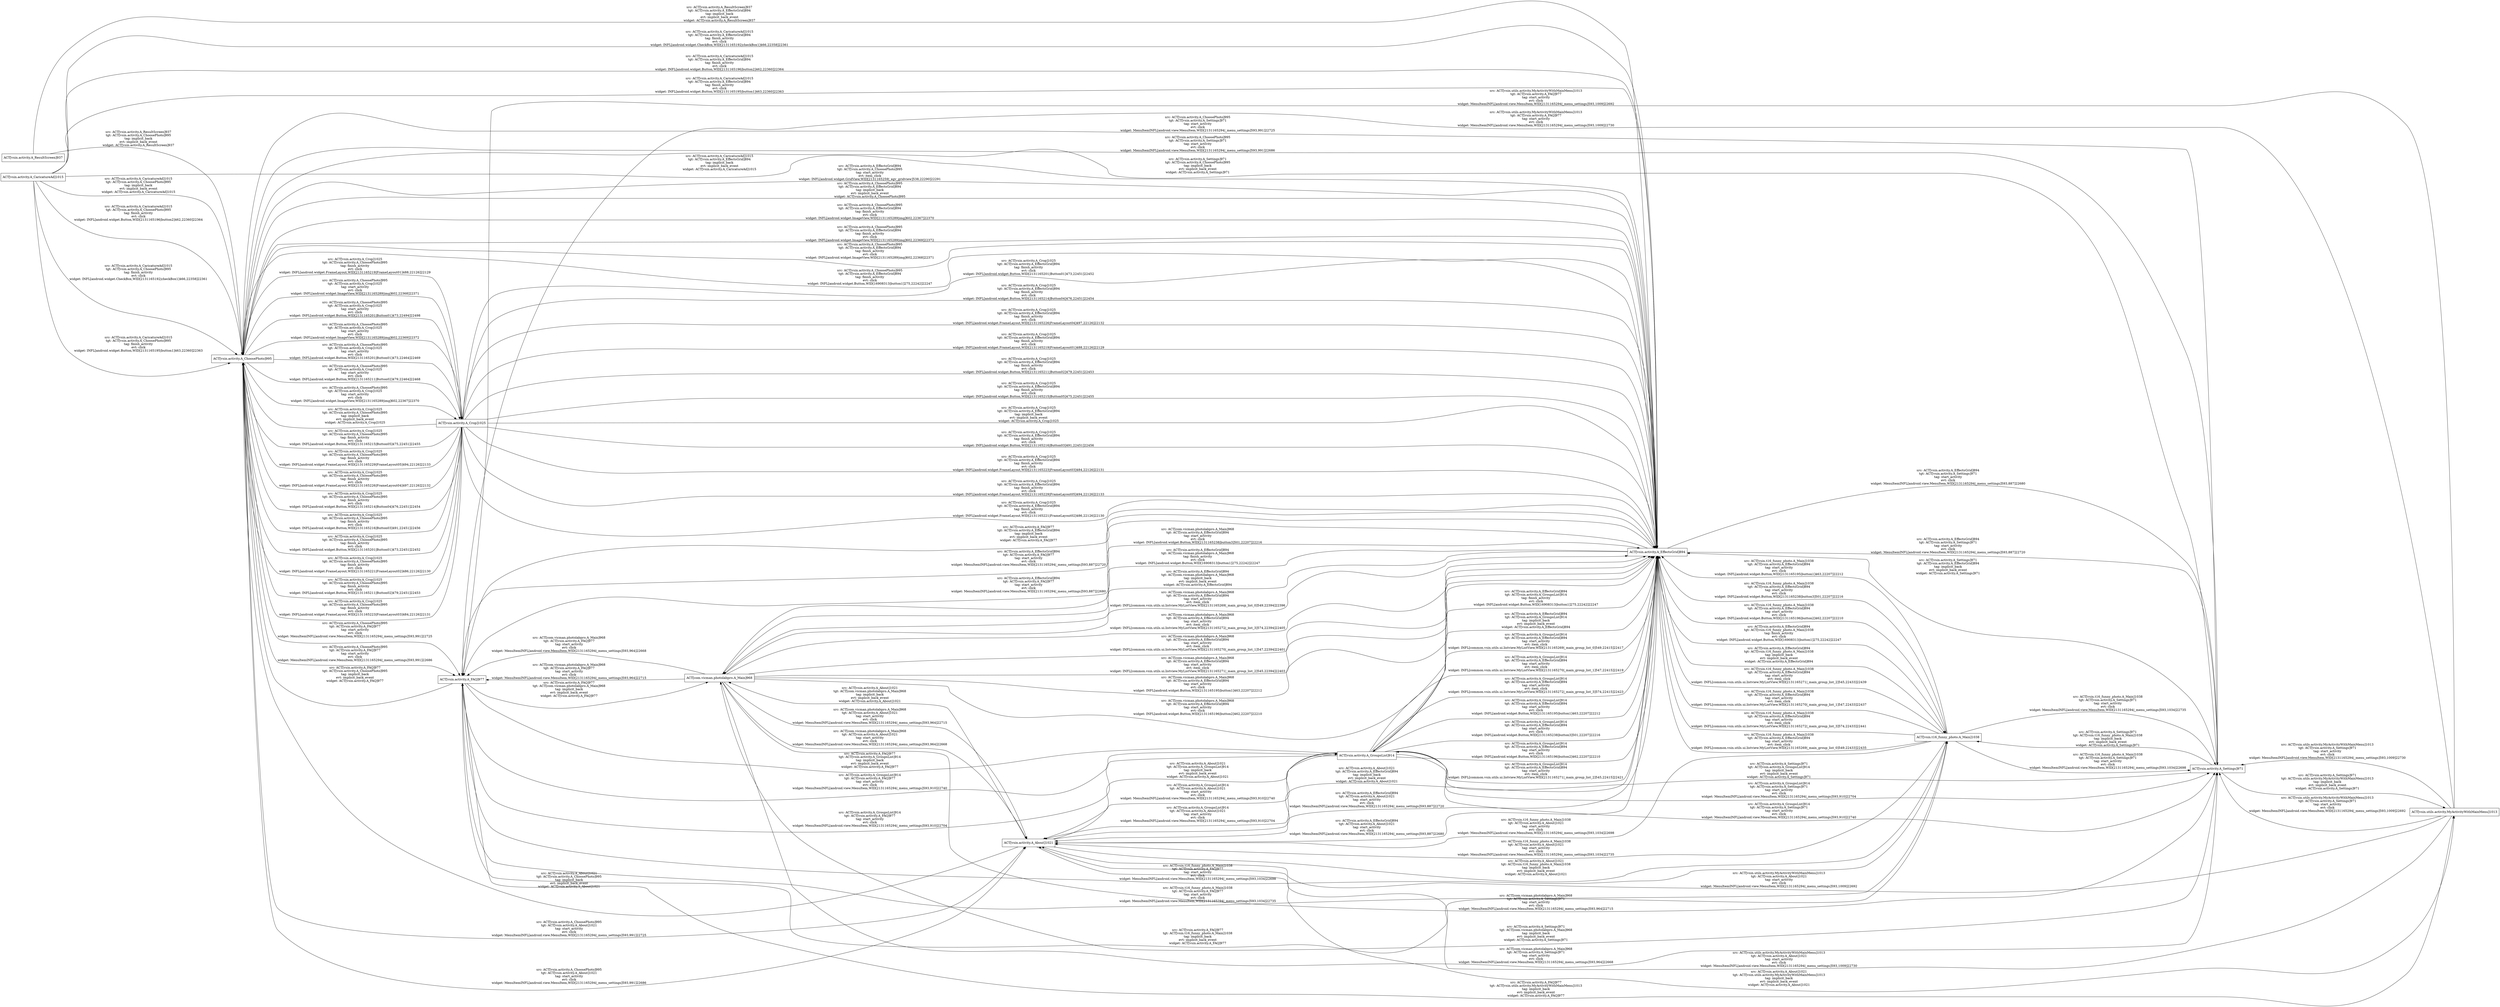 digraph G {
 rankdir=LR;
 node[shape=box];
 n10 [label="ACT[vsin.activity.A_ChoosePhoto]995"];
 n12 [label="ACT[vsin.activity.A_CaricatureAd]1015"];
 n7 [label="ACT[vsin.activity.A_FAQ]977"];
 n6 [label="ACT[vsin.activity.A_Settings]971"];
 n3 [label="ACT[vsin.activity.A_ResultScreen]937"];
 n11 [label="ACT[vsin.utils.activity.MyActivityWithMainMenu]1013"];
 n14 [label="ACT[vsin.activity.A_Crop]1025"];
 n1 [label="ACT[vsin.activity.A_EffectsGrid]894"];
 n15 [label="ACT[vsin.t16_funny_photo.A_Main]1038"];
 n13 [label="ACT[vsin.activity.A_About]1021"];
 n2 [label="ACT[vsin.activity.A_GroupsList]914"];
 n5 [label="ACT[com.vicman.photolabpro.A_Main]968"];
 n5 -> n1 [label="src: ACT[com.vicman.photolabpro.A_Main]968\ntgt: ACT[vsin.activity.A_EffectsGrid]894\ntag: start_activity\nevt: item_click\nwidget: INFL[common.vsin.utils.ui.listview.MyListView,WID[2131165269|_main_group_list_0]549,22394]22396\n"];
 n5 -> n1 [label="src: ACT[com.vicman.photolabpro.A_Main]968\ntgt: ACT[vsin.activity.A_EffectsGrid]894\ntag: start_activity\nevt: item_click\nwidget: INFL[common.vsin.utils.ui.listview.MyListView,WID[2131165272|_main_group_list_3]574,22394]22405\n"];
 n5 -> n1 [label="src: ACT[com.vicman.photolabpro.A_Main]968\ntgt: ACT[vsin.activity.A_EffectsGrid]894\ntag: start_activity\nevt: item_click\nwidget: INFL[common.vsin.utils.ui.listview.MyListView,WID[2131165270|_main_group_list_1]547,22394]22401\n"];
 n5 -> n1 [label="src: ACT[com.vicman.photolabpro.A_Main]968\ntgt: ACT[vsin.activity.A_EffectsGrid]894\ntag: start_activity\nevt: item_click\nwidget: INFL[common.vsin.utils.ui.listview.MyListView,WID[2131165271|_main_group_list_2]545,22394]22403\n"];
 n2 -> n1 [label="src: ACT[vsin.activity.A_GroupsList]914\ntgt: ACT[vsin.activity.A_EffectsGrid]894\ntag: start_activity\nevt: item_click\nwidget: INFL[common.vsin.utils.ui.listview.MyListView,WID[2131165271|_main_group_list_2]545,22415]22421\n"];
 n2 -> n1 [label="src: ACT[vsin.activity.A_GroupsList]914\ntgt: ACT[vsin.activity.A_EffectsGrid]894\ntag: start_activity\nevt: item_click\nwidget: INFL[common.vsin.utils.ui.listview.MyListView,WID[2131165269|_main_group_list_0]549,22415]22417\n"];
 n2 -> n1 [label="src: ACT[vsin.activity.A_GroupsList]914\ntgt: ACT[vsin.activity.A_EffectsGrid]894\ntag: start_activity\nevt: item_click\nwidget: INFL[common.vsin.utils.ui.listview.MyListView,WID[2131165270|_main_group_list_1]547,22415]22419\n"];
 n2 -> n1 [label="src: ACT[vsin.activity.A_GroupsList]914\ntgt: ACT[vsin.activity.A_EffectsGrid]894\ntag: start_activity\nevt: item_click\nwidget: INFL[common.vsin.utils.ui.listview.MyListView,WID[2131165272|_main_group_list_3]574,22415]22423\n"];
 n12 -> n10 [label="src: ACT[vsin.activity.A_CaricatureAd]1015\ntgt: ACT[vsin.activity.A_ChoosePhoto]995\ntag: finish_activity\nevt: click\nwidget: INFL[android.widget.Button,WID[2131165196|button2]462,22360]22364\n"];
 n12 -> n10 [label="src: ACT[vsin.activity.A_CaricatureAd]1015\ntgt: ACT[vsin.activity.A_ChoosePhoto]995\ntag: finish_activity\nevt: click\nwidget: INFL[android.widget.CheckBox,WID[2131165192|checkBox1]466,22358]22361\n"];
 n12 -> n10 [label="src: ACT[vsin.activity.A_CaricatureAd]1015\ntgt: ACT[vsin.activity.A_ChoosePhoto]995\ntag: finish_activity\nevt: click\nwidget: INFL[android.widget.Button,WID[2131165195|button1]463,22360]22363\n"];
 n12 -> n1 [label="src: ACT[vsin.activity.A_CaricatureAd]1015\ntgt: ACT[vsin.activity.A_EffectsGrid]894\ntag: finish_activity\nevt: click\nwidget: INFL[android.widget.CheckBox,WID[2131165192|checkBox1]466,22358]22361\n"];
 n12 -> n1 [label="src: ACT[vsin.activity.A_CaricatureAd]1015\ntgt: ACT[vsin.activity.A_EffectsGrid]894\ntag: finish_activity\nevt: click\nwidget: INFL[android.widget.Button,WID[2131165196|button2]462,22360]22364\n"];
 n12 -> n1 [label="src: ACT[vsin.activity.A_CaricatureAd]1015\ntgt: ACT[vsin.activity.A_EffectsGrid]894\ntag: finish_activity\nevt: click\nwidget: INFL[android.widget.Button,WID[2131165195|button1]463,22360]22363\n"];
 n12 -> n10 [label="src: ACT[vsin.activity.A_CaricatureAd]1015\ntgt: ACT[vsin.activity.A_ChoosePhoto]995\ntag: implicit_back\nevt: implicit_back_event\nwidget: ACT[vsin.activity.A_CaricatureAd]1015\n"];
 n12 -> n1 [label="src: ACT[vsin.activity.A_CaricatureAd]1015\ntgt: ACT[vsin.activity.A_EffectsGrid]894\ntag: implicit_back\nevt: implicit_back_event\nwidget: ACT[vsin.activity.A_CaricatureAd]1015\n"];
 n5 -> n13 [label="src: ACT[com.vicman.photolabpro.A_Main]968\ntgt: ACT[vsin.activity.A_About]1021\ntag: start_activity\nevt: click\nwidget: MenuItemINFL[android.view.MenuItem,WID[2131165294|_menu_settings]593,964]22668\n"];
 n5 -> n13 [label="src: ACT[com.vicman.photolabpro.A_Main]968\ntgt: ACT[vsin.activity.A_About]1021\ntag: start_activity\nevt: click\nwidget: MenuItemINFL[android.view.MenuItem,WID[2131165294|_menu_settings]593,964]22715\n"];
 n5 -> n7 [label="src: ACT[com.vicman.photolabpro.A_Main]968\ntgt: ACT[vsin.activity.A_FAQ]977\ntag: start_activity\nevt: click\nwidget: MenuItemINFL[android.view.MenuItem,WID[2131165294|_menu_settings]593,964]22668\n"];
 n5 -> n7 [label="src: ACT[com.vicman.photolabpro.A_Main]968\ntgt: ACT[vsin.activity.A_FAQ]977\ntag: start_activity\nevt: click\nwidget: MenuItemINFL[android.view.MenuItem,WID[2131165294|_menu_settings]593,964]22715\n"];
 n5 -> n6 [label="src: ACT[com.vicman.photolabpro.A_Main]968\ntgt: ACT[vsin.activity.A_Settings]971\ntag: start_activity\nevt: click\nwidget: MenuItemINFL[android.view.MenuItem,WID[2131165294|_menu_settings]593,964]22715\n"];
 n5 -> n6 [label="src: ACT[com.vicman.photolabpro.A_Main]968\ntgt: ACT[vsin.activity.A_Settings]971\ntag: start_activity\nevt: click\nwidget: MenuItemINFL[android.view.MenuItem,WID[2131165294|_menu_settings]593,964]22668\n"];
 n10 -> n1 [label="src: ACT[vsin.activity.A_ChoosePhoto]995\ntgt: ACT[vsin.activity.A_EffectsGrid]894\ntag: implicit_back\nevt: implicit_back_event\nwidget: ACT[vsin.activity.A_ChoosePhoto]995\n"];
 n10 -> n14 [label="src: ACT[vsin.activity.A_ChoosePhoto]995\ntgt: ACT[vsin.activity.A_Crop]1025\ntag: start_activity\nevt: click\nwidget: INFL[android.widget.ImageView,WID[2131165289|img]602,22368]22371\n"];
 n10 -> n14 [label="src: ACT[vsin.activity.A_ChoosePhoto]995\ntgt: ACT[vsin.activity.A_Crop]1025\ntag: start_activity\nevt: click\nwidget: INFL[android.widget.Button,WID[2131165201|Button01]473,22494]22498\n"];
 n10 -> n14 [label="src: ACT[vsin.activity.A_ChoosePhoto]995\ntgt: ACT[vsin.activity.A_Crop]1025\ntag: start_activity\nevt: click\nwidget: INFL[android.widget.ImageView,WID[2131165289|img]602,22369]22372\n"];
 n10 -> n14 [label="src: ACT[vsin.activity.A_ChoosePhoto]995\ntgt: ACT[vsin.activity.A_Crop]1025\ntag: start_activity\nevt: click\nwidget: INFL[android.widget.Button,WID[2131165201|Button01]473,22464]22469\n"];
 n10 -> n14 [label="src: ACT[vsin.activity.A_ChoosePhoto]995\ntgt: ACT[vsin.activity.A_Crop]1025\ntag: start_activity\nevt: click\nwidget: INFL[android.widget.Button,WID[2131165211|Button02]479,22464]22468\n"];
 n10 -> n14 [label="src: ACT[vsin.activity.A_ChoosePhoto]995\ntgt: ACT[vsin.activity.A_Crop]1025\ntag: start_activity\nevt: click\nwidget: INFL[android.widget.ImageView,WID[2131165289|img]602,22367]22370\n"];
 n10 -> n1 [label="src: ACT[vsin.activity.A_ChoosePhoto]995\ntgt: ACT[vsin.activity.A_EffectsGrid]894\ntag: finish_activity\nevt: click\nwidget: INFL[android.widget.ImageView,WID[2131165289|img]602,22367]22370\n"];
 n10 -> n1 [label="src: ACT[vsin.activity.A_ChoosePhoto]995\ntgt: ACT[vsin.activity.A_EffectsGrid]894\ntag: finish_activity\nevt: click\nwidget: INFL[android.widget.ImageView,WID[2131165289|img]602,22369]22372\n"];
 n10 -> n1 [label="src: ACT[vsin.activity.A_ChoosePhoto]995\ntgt: ACT[vsin.activity.A_EffectsGrid]894\ntag: finish_activity\nevt: click\nwidget: INFL[android.widget.ImageView,WID[2131165289|img]602,22368]22371\n"];
 n3 -> n1 [label="src: ACT[vsin.activity.A_ResultScreen]937\ntgt: ACT[vsin.activity.A_EffectsGrid]894\ntag: implicit_back\nevt: implicit_back_event\nwidget: ACT[vsin.activity.A_ResultScreen]937\n"];
 n3 -> n10 [label="src: ACT[vsin.activity.A_ResultScreen]937\ntgt: ACT[vsin.activity.A_ChoosePhoto]995\ntag: implicit_back\nevt: implicit_back_event\nwidget: ACT[vsin.activity.A_ResultScreen]937\n"];
 n15 -> n1 [label="src: ACT[vsin.t16_funny_photo.A_Main]1038\ntgt: ACT[vsin.activity.A_EffectsGrid]894\ntag: start_activity\nevt: item_click\nwidget: INFL[common.vsin.utils.ui.listview.MyListView,WID[2131165271|_main_group_list_2]545,22433]22439\n"];
 n15 -> n1 [label="src: ACT[vsin.t16_funny_photo.A_Main]1038\ntgt: ACT[vsin.activity.A_EffectsGrid]894\ntag: start_activity\nevt: item_click\nwidget: INFL[common.vsin.utils.ui.listview.MyListView,WID[2131165270|_main_group_list_1]547,22433]22437\n"];
 n15 -> n1 [label="src: ACT[vsin.t16_funny_photo.A_Main]1038\ntgt: ACT[vsin.activity.A_EffectsGrid]894\ntag: start_activity\nevt: item_click\nwidget: INFL[common.vsin.utils.ui.listview.MyListView,WID[2131165272|_main_group_list_3]574,22433]22441\n"];
 n15 -> n1 [label="src: ACT[vsin.t16_funny_photo.A_Main]1038\ntgt: ACT[vsin.activity.A_EffectsGrid]894\ntag: start_activity\nevt: item_click\nwidget: INFL[common.vsin.utils.ui.listview.MyListView,WID[2131165269|_main_group_list_0]549,22433]22435\n"];
 n1 -> n13 [label="src: ACT[vsin.activity.A_EffectsGrid]894\ntgt: ACT[vsin.activity.A_About]1021\ntag: start_activity\nevt: click\nwidget: MenuItemINFL[android.view.MenuItem,WID[2131165294|_menu_settings]593,887]22720\n"];
 n1 -> n13 [label="src: ACT[vsin.activity.A_EffectsGrid]894\ntgt: ACT[vsin.activity.A_About]1021\ntag: start_activity\nevt: click\nwidget: MenuItemINFL[android.view.MenuItem,WID[2131165294|_menu_settings]593,887]22680\n"];
 n1 -> n6 [label="src: ACT[vsin.activity.A_EffectsGrid]894\ntgt: ACT[vsin.activity.A_Settings]971\ntag: start_activity\nevt: click\nwidget: MenuItemINFL[android.view.MenuItem,WID[2131165294|_menu_settings]593,887]22720\n"];
 n1 -> n6 [label="src: ACT[vsin.activity.A_EffectsGrid]894\ntgt: ACT[vsin.activity.A_Settings]971\ntag: start_activity\nevt: click\nwidget: MenuItemINFL[android.view.MenuItem,WID[2131165294|_menu_settings]593,887]22680\n"];
 n1 -> n7 [label="src: ACT[vsin.activity.A_EffectsGrid]894\ntgt: ACT[vsin.activity.A_FAQ]977\ntag: start_activity\nevt: click\nwidget: MenuItemINFL[android.view.MenuItem,WID[2131165294|_menu_settings]593,887]22720\n"];
 n1 -> n7 [label="src: ACT[vsin.activity.A_EffectsGrid]894\ntgt: ACT[vsin.activity.A_FAQ]977\ntag: start_activity\nevt: click\nwidget: MenuItemINFL[android.view.MenuItem,WID[2131165294|_menu_settings]593,887]22680\n"];
 n2 -> n1 [label="src: ACT[vsin.activity.A_GroupsList]914\ntgt: ACT[vsin.activity.A_EffectsGrid]894\ntag: start_activity\nevt: click\nwidget: INFL[android.widget.Button,WID[2131165195|button1]463,22207]22212\n"];
 n5 -> n1 [label="src: ACT[com.vicman.photolabpro.A_Main]968\ntgt: ACT[vsin.activity.A_EffectsGrid]894\ntag: start_activity\nevt: click\nwidget: INFL[android.widget.Button,WID[2131165195|button1]463,22207]22212\n"];
 n15 -> n1 [label="src: ACT[vsin.t16_funny_photo.A_Main]1038\ntgt: ACT[vsin.activity.A_EffectsGrid]894\ntag: start_activity\nevt: click\nwidget: INFL[android.widget.Button,WID[2131165195|button1]463,22207]22212\n"];
 n2 -> n1 [label="src: ACT[vsin.activity.A_GroupsList]914\ntgt: ACT[vsin.activity.A_EffectsGrid]894\ntag: start_activity\nevt: click\nwidget: INFL[android.widget.Button,WID[2131165238|button3]501,22207]22216\n"];
 n5 -> n1 [label="src: ACT[com.vicman.photolabpro.A_Main]968\ntgt: ACT[vsin.activity.A_EffectsGrid]894\ntag: start_activity\nevt: click\nwidget: INFL[android.widget.Button,WID[2131165238|button3]501,22207]22216\n"];
 n15 -> n1 [label="src: ACT[vsin.t16_funny_photo.A_Main]1038\ntgt: ACT[vsin.activity.A_EffectsGrid]894\ntag: start_activity\nevt: click\nwidget: INFL[android.widget.Button,WID[2131165238|button3]501,22207]22216\n"];
 n2 -> n1 [label="src: ACT[vsin.activity.A_GroupsList]914\ntgt: ACT[vsin.activity.A_EffectsGrid]894\ntag: start_activity\nevt: click\nwidget: INFL[android.widget.Button,WID[2131165196|button2]462,22207]22210\n"];
 n5 -> n1 [label="src: ACT[com.vicman.photolabpro.A_Main]968\ntgt: ACT[vsin.activity.A_EffectsGrid]894\ntag: start_activity\nevt: click\nwidget: INFL[android.widget.Button,WID[2131165196|button2]462,22207]22210\n"];
 n15 -> n1 [label="src: ACT[vsin.t16_funny_photo.A_Main]1038\ntgt: ACT[vsin.activity.A_EffectsGrid]894\ntag: start_activity\nevt: click\nwidget: INFL[android.widget.Button,WID[2131165196|button2]462,22207]22210\n"];
 n7 -> n2 [label="src: ACT[vsin.activity.A_FAQ]977\ntgt: ACT[vsin.activity.A_GroupsList]914\ntag: implicit_back\nevt: implicit_back_event\nwidget: ACT[vsin.activity.A_FAQ]977\n"];
 n7 -> n5 [label="src: ACT[vsin.activity.A_FAQ]977\ntgt: ACT[com.vicman.photolabpro.A_Main]968\ntag: implicit_back\nevt: implicit_back_event\nwidget: ACT[vsin.activity.A_FAQ]977\n"];
 n7 -> n15 [label="src: ACT[vsin.activity.A_FAQ]977\ntgt: ACT[vsin.t16_funny_photo.A_Main]1038\ntag: implicit_back\nevt: implicit_back_event\nwidget: ACT[vsin.activity.A_FAQ]977\n"];
 n7 -> n11 [label="src: ACT[vsin.activity.A_FAQ]977\ntgt: ACT[vsin.utils.activity.MyActivityWithMainMenu]1013\ntag: implicit_back\nevt: implicit_back_event\nwidget: ACT[vsin.activity.A_FAQ]977\n"];
 n7 -> n1 [label="src: ACT[vsin.activity.A_FAQ]977\ntgt: ACT[vsin.activity.A_EffectsGrid]894\ntag: implicit_back\nevt: implicit_back_event\nwidget: ACT[vsin.activity.A_FAQ]977\n"];
 n7 -> n10 [label="src: ACT[vsin.activity.A_FAQ]977\ntgt: ACT[vsin.activity.A_ChoosePhoto]995\ntag: implicit_back\nevt: implicit_back_event\nwidget: ACT[vsin.activity.A_FAQ]977\n"];
 n6 -> n10 [label="src: ACT[vsin.activity.A_Settings]971\ntgt: ACT[vsin.activity.A_ChoosePhoto]995\ntag: implicit_back\nevt: implicit_back_event\nwidget: ACT[vsin.activity.A_Settings]971\n"];
 n6 -> n1 [label="src: ACT[vsin.activity.A_Settings]971\ntgt: ACT[vsin.activity.A_EffectsGrid]894\ntag: implicit_back\nevt: implicit_back_event\nwidget: ACT[vsin.activity.A_Settings]971\n"];
 n6 -> n5 [label="src: ACT[vsin.activity.A_Settings]971\ntgt: ACT[com.vicman.photolabpro.A_Main]968\ntag: implicit_back\nevt: implicit_back_event\nwidget: ACT[vsin.activity.A_Settings]971\n"];
 n6 -> n11 [label="src: ACT[vsin.activity.A_Settings]971\ntgt: ACT[vsin.utils.activity.MyActivityWithMainMenu]1013\ntag: implicit_back\nevt: implicit_back_event\nwidget: ACT[vsin.activity.A_Settings]971\n"];
 n6 -> n15 [label="src: ACT[vsin.activity.A_Settings]971\ntgt: ACT[vsin.t16_funny_photo.A_Main]1038\ntag: implicit_back\nevt: implicit_back_event\nwidget: ACT[vsin.activity.A_Settings]971\n"];
 n6 -> n2 [label="src: ACT[vsin.activity.A_Settings]971\ntgt: ACT[vsin.activity.A_GroupsList]914\ntag: implicit_back\nevt: implicit_back_event\nwidget: ACT[vsin.activity.A_Settings]971\n"];
 n10 -> n13 [label="src: ACT[vsin.activity.A_ChoosePhoto]995\ntgt: ACT[vsin.activity.A_About]1021\ntag: start_activity\nevt: click\nwidget: MenuItemINFL[android.view.MenuItem,WID[2131165294|_menu_settings]593,991]22686\n"];
 n10 -> n13 [label="src: ACT[vsin.activity.A_ChoosePhoto]995\ntgt: ACT[vsin.activity.A_About]1021\ntag: start_activity\nevt: click\nwidget: MenuItemINFL[android.view.MenuItem,WID[2131165294|_menu_settings]593,991]22725\n"];
 n10 -> n6 [label="src: ACT[vsin.activity.A_ChoosePhoto]995\ntgt: ACT[vsin.activity.A_Settings]971\ntag: start_activity\nevt: click\nwidget: MenuItemINFL[android.view.MenuItem,WID[2131165294|_menu_settings]593,991]22725\n"];
 n10 -> n6 [label="src: ACT[vsin.activity.A_ChoosePhoto]995\ntgt: ACT[vsin.activity.A_Settings]971\ntag: start_activity\nevt: click\nwidget: MenuItemINFL[android.view.MenuItem,WID[2131165294|_menu_settings]593,991]22686\n"];
 n10 -> n7 [label="src: ACT[vsin.activity.A_ChoosePhoto]995\ntgt: ACT[vsin.activity.A_FAQ]977\ntag: start_activity\nevt: click\nwidget: MenuItemINFL[android.view.MenuItem,WID[2131165294|_menu_settings]593,991]22725\n"];
 n10 -> n7 [label="src: ACT[vsin.activity.A_ChoosePhoto]995\ntgt: ACT[vsin.activity.A_FAQ]977\ntag: start_activity\nevt: click\nwidget: MenuItemINFL[android.view.MenuItem,WID[2131165294|_menu_settings]593,991]22686\n"];
 n14 -> n1 [label="src: ACT[vsin.activity.A_Crop]1025\ntgt: ACT[vsin.activity.A_EffectsGrid]894\ntag: implicit_back\nevt: implicit_back_event\nwidget: ACT[vsin.activity.A_Crop]1025\n"];
 n14 -> n10 [label="src: ACT[vsin.activity.A_Crop]1025\ntgt: ACT[vsin.activity.A_ChoosePhoto]995\ntag: implicit_back\nevt: implicit_back_event\nwidget: ACT[vsin.activity.A_Crop]1025\n"];
 n14 -> n1 [label="src: ACT[vsin.activity.A_Crop]1025\ntgt: ACT[vsin.activity.A_EffectsGrid]894\ntag: finish_activity\nevt: click\nwidget: INFL[android.widget.Button,WID[2131165216|Button03]491,22451]22456\n"];
 n14 -> n1 [label="src: ACT[vsin.activity.A_Crop]1025\ntgt: ACT[vsin.activity.A_EffectsGrid]894\ntag: finish_activity\nevt: click\nwidget: INFL[android.widget.FrameLayout,WID[2131165223|FrameLayout03]484,22126]22131\n"];
 n14 -> n1 [label="src: ACT[vsin.activity.A_Crop]1025\ntgt: ACT[vsin.activity.A_EffectsGrid]894\ntag: finish_activity\nevt: click\nwidget: INFL[android.widget.FrameLayout,WID[2131165229|FrameLayout05]494,22126]22133\n"];
 n14 -> n1 [label="src: ACT[vsin.activity.A_Crop]1025\ntgt: ACT[vsin.activity.A_EffectsGrid]894\ntag: finish_activity\nevt: click\nwidget: INFL[android.widget.FrameLayout,WID[2131165221|FrameLayout02]486,22126]22130\n"];
 n14 -> n1 [label="src: ACT[vsin.activity.A_Crop]1025\ntgt: ACT[vsin.activity.A_EffectsGrid]894\ntag: finish_activity\nevt: click\nwidget: INFL[android.widget.Button,WID[2131165201|Button01]473,22451]22452\n"];
 n14 -> n1 [label="src: ACT[vsin.activity.A_Crop]1025\ntgt: ACT[vsin.activity.A_EffectsGrid]894\ntag: finish_activity\nevt: click\nwidget: INFL[android.widget.Button,WID[2131165214|Button04]476,22451]22454\n"];
 n14 -> n1 [label="src: ACT[vsin.activity.A_Crop]1025\ntgt: ACT[vsin.activity.A_EffectsGrid]894\ntag: finish_activity\nevt: click\nwidget: INFL[android.widget.FrameLayout,WID[2131165226|FrameLayout04]497,22126]22132\n"];
 n14 -> n1 [label="src: ACT[vsin.activity.A_Crop]1025\ntgt: ACT[vsin.activity.A_EffectsGrid]894\ntag: finish_activity\nevt: click\nwidget: INFL[android.widget.FrameLayout,WID[2131165219|FrameLayout01]488,22126]22129\n"];
 n14 -> n1 [label="src: ACT[vsin.activity.A_Crop]1025\ntgt: ACT[vsin.activity.A_EffectsGrid]894\ntag: finish_activity\nevt: click\nwidget: INFL[android.widget.Button,WID[2131165211|Button02]479,22451]22453\n"];
 n14 -> n1 [label="src: ACT[vsin.activity.A_Crop]1025\ntgt: ACT[vsin.activity.A_EffectsGrid]894\ntag: finish_activity\nevt: click\nwidget: INFL[android.widget.Button,WID[2131165215|Button05]475,22451]22455\n"];
 n14 -> n10 [label="src: ACT[vsin.activity.A_Crop]1025\ntgt: ACT[vsin.activity.A_ChoosePhoto]995\ntag: finish_activity\nevt: click\nwidget: INFL[android.widget.Button,WID[2131165215|Button05]475,22451]22455\n"];
 n14 -> n10 [label="src: ACT[vsin.activity.A_Crop]1025\ntgt: ACT[vsin.activity.A_ChoosePhoto]995\ntag: finish_activity\nevt: click\nwidget: INFL[android.widget.FrameLayout,WID[2131165229|FrameLayout05]494,22126]22133\n"];
 n14 -> n10 [label="src: ACT[vsin.activity.A_Crop]1025\ntgt: ACT[vsin.activity.A_ChoosePhoto]995\ntag: finish_activity\nevt: click\nwidget: INFL[android.widget.FrameLayout,WID[2131165226|FrameLayout04]497,22126]22132\n"];
 n14 -> n10 [label="src: ACT[vsin.activity.A_Crop]1025\ntgt: ACT[vsin.activity.A_ChoosePhoto]995\ntag: finish_activity\nevt: click\nwidget: INFL[android.widget.Button,WID[2131165214|Button04]476,22451]22454\n"];
 n14 -> n10 [label="src: ACT[vsin.activity.A_Crop]1025\ntgt: ACT[vsin.activity.A_ChoosePhoto]995\ntag: finish_activity\nevt: click\nwidget: INFL[android.widget.Button,WID[2131165216|Button03]491,22451]22456\n"];
 n14 -> n10 [label="src: ACT[vsin.activity.A_Crop]1025\ntgt: ACT[vsin.activity.A_ChoosePhoto]995\ntag: finish_activity\nevt: click\nwidget: INFL[android.widget.Button,WID[2131165201|Button01]473,22451]22452\n"];
 n14 -> n10 [label="src: ACT[vsin.activity.A_Crop]1025\ntgt: ACT[vsin.activity.A_ChoosePhoto]995\ntag: finish_activity\nevt: click\nwidget: INFL[android.widget.FrameLayout,WID[2131165221|FrameLayout02]486,22126]22130\n"];
 n14 -> n10 [label="src: ACT[vsin.activity.A_Crop]1025\ntgt: ACT[vsin.activity.A_ChoosePhoto]995\ntag: finish_activity\nevt: click\nwidget: INFL[android.widget.Button,WID[2131165211|Button02]479,22451]22453\n"];
 n14 -> n10 [label="src: ACT[vsin.activity.A_Crop]1025\ntgt: ACT[vsin.activity.A_ChoosePhoto]995\ntag: finish_activity\nevt: click\nwidget: INFL[android.widget.FrameLayout,WID[2131165223|FrameLayout03]484,22126]22131\n"];
 n14 -> n10 [label="src: ACT[vsin.activity.A_Crop]1025\ntgt: ACT[vsin.activity.A_ChoosePhoto]995\ntag: finish_activity\nevt: click\nwidget: INFL[android.widget.FrameLayout,WID[2131165219|FrameLayout01]488,22126]22129\n"];
 n11 -> n7 [label="src: ACT[vsin.utils.activity.MyActivityWithMainMenu]1013\ntgt: ACT[vsin.activity.A_FAQ]977\ntag: start_activity\nevt: click\nwidget: MenuItemINFL[android.view.MenuItem,WID[2131165294|_menu_settings]593,1009]22692\n"];
 n11 -> n7 [label="src: ACT[vsin.utils.activity.MyActivityWithMainMenu]1013\ntgt: ACT[vsin.activity.A_FAQ]977\ntag: start_activity\nevt: click\nwidget: MenuItemINFL[android.view.MenuItem,WID[2131165294|_menu_settings]593,1009]22730\n"];
 n11 -> n6 [label="src: ACT[vsin.utils.activity.MyActivityWithMainMenu]1013\ntgt: ACT[vsin.activity.A_Settings]971\ntag: start_activity\nevt: click\nwidget: MenuItemINFL[android.view.MenuItem,WID[2131165294|_menu_settings]593,1009]22692\n"];
 n11 -> n6 [label="src: ACT[vsin.utils.activity.MyActivityWithMainMenu]1013\ntgt: ACT[vsin.activity.A_Settings]971\ntag: start_activity\nevt: click\nwidget: MenuItemINFL[android.view.MenuItem,WID[2131165294|_menu_settings]593,1009]22730\n"];
 n11 -> n13 [label="src: ACT[vsin.utils.activity.MyActivityWithMainMenu]1013\ntgt: ACT[vsin.activity.A_About]1021\ntag: start_activity\nevt: click\nwidget: MenuItemINFL[android.view.MenuItem,WID[2131165294|_menu_settings]593,1009]22692\n"];
 n11 -> n13 [label="src: ACT[vsin.utils.activity.MyActivityWithMainMenu]1013\ntgt: ACT[vsin.activity.A_About]1021\ntag: start_activity\nevt: click\nwidget: MenuItemINFL[android.view.MenuItem,WID[2131165294|_menu_settings]593,1009]22730\n"];
 n15 -> n13 [label="src: ACT[vsin.t16_funny_photo.A_Main]1038\ntgt: ACT[vsin.activity.A_About]1021\ntag: start_activity\nevt: click\nwidget: MenuItemINFL[android.view.MenuItem,WID[2131165294|_menu_settings]593,1034]22698\n"];
 n15 -> n13 [label="src: ACT[vsin.t16_funny_photo.A_Main]1038\ntgt: ACT[vsin.activity.A_About]1021\ntag: start_activity\nevt: click\nwidget: MenuItemINFL[android.view.MenuItem,WID[2131165294|_menu_settings]593,1034]22735\n"];
 n15 -> n6 [label="src: ACT[vsin.t16_funny_photo.A_Main]1038\ntgt: ACT[vsin.activity.A_Settings]971\ntag: start_activity\nevt: click\nwidget: MenuItemINFL[android.view.MenuItem,WID[2131165294|_menu_settings]593,1034]22735\n"];
 n15 -> n6 [label="src: ACT[vsin.t16_funny_photo.A_Main]1038\ntgt: ACT[vsin.activity.A_Settings]971\ntag: start_activity\nevt: click\nwidget: MenuItemINFL[android.view.MenuItem,WID[2131165294|_menu_settings]593,1034]22698\n"];
 n15 -> n7 [label="src: ACT[vsin.t16_funny_photo.A_Main]1038\ntgt: ACT[vsin.activity.A_FAQ]977\ntag: start_activity\nevt: click\nwidget: MenuItemINFL[android.view.MenuItem,WID[2131165294|_menu_settings]593,1034]22698\n"];
 n15 -> n7 [label="src: ACT[vsin.t16_funny_photo.A_Main]1038\ntgt: ACT[vsin.activity.A_FAQ]977\ntag: start_activity\nevt: click\nwidget: MenuItemINFL[android.view.MenuItem,WID[2131165294|_menu_settings]593,1034]22735\n"];
 n1 -> n15 [label="src: ACT[vsin.activity.A_EffectsGrid]894\ntgt: ACT[vsin.t16_funny_photo.A_Main]1038\ntag: finish_activity\nevt: click\nwidget: INFL[android.widget.Button,WID[16908313|button1]275,22242]22247\n"];
 n10 -> n1 [label="src: ACT[vsin.activity.A_ChoosePhoto]995\ntgt: ACT[vsin.activity.A_EffectsGrid]894\ntag: finish_activity\nevt: click\nwidget: INFL[android.widget.Button,WID[16908313|button1]275,22242]22247\n"];
 n1 -> n5 [label="src: ACT[vsin.activity.A_EffectsGrid]894\ntgt: ACT[com.vicman.photolabpro.A_Main]968\ntag: finish_activity\nevt: click\nwidget: INFL[android.widget.Button,WID[16908313|button1]275,22242]22247\n"];
 n1 -> n2 [label="src: ACT[vsin.activity.A_EffectsGrid]894\ntgt: ACT[vsin.activity.A_GroupsList]914\ntag: finish_activity\nevt: click\nwidget: INFL[android.widget.Button,WID[16908313|button1]275,22242]22247\n"];
 n1 -> n5 [label="src: ACT[vsin.activity.A_EffectsGrid]894\ntgt: ACT[com.vicman.photolabpro.A_Main]968\ntag: implicit_back\nevt: implicit_back_event\nwidget: ACT[vsin.activity.A_EffectsGrid]894\n"];
 n1 -> n2 [label="src: ACT[vsin.activity.A_EffectsGrid]894\ntgt: ACT[vsin.activity.A_GroupsList]914\ntag: implicit_back\nevt: implicit_back_event\nwidget: ACT[vsin.activity.A_EffectsGrid]894\n"];
 n1 -> n15 [label="src: ACT[vsin.activity.A_EffectsGrid]894\ntgt: ACT[vsin.t16_funny_photo.A_Main]1038\ntag: implicit_back\nevt: implicit_back_event\nwidget: ACT[vsin.activity.A_EffectsGrid]894\n"];
 n1 -> n10 [label="src: ACT[vsin.activity.A_EffectsGrid]894\ntgt: ACT[vsin.activity.A_ChoosePhoto]995\ntag: start_activity\nevt: item_click\nwidget: INFL[android.widget.GridView,WID[2131165259|_egv_gridview]538,22290]22291\n"];
 n2 -> n6 [label="src: ACT[vsin.activity.A_GroupsList]914\ntgt: ACT[vsin.activity.A_Settings]971\ntag: start_activity\nevt: click\nwidget: MenuItemINFL[android.view.MenuItem,WID[2131165294|_menu_settings]593,910]22740\n"];
 n2 -> n6 [label="src: ACT[vsin.activity.A_GroupsList]914\ntgt: ACT[vsin.activity.A_Settings]971\ntag: start_activity\nevt: click\nwidget: MenuItemINFL[android.view.MenuItem,WID[2131165294|_menu_settings]593,910]22704\n"];
 n2 -> n13 [label="src: ACT[vsin.activity.A_GroupsList]914\ntgt: ACT[vsin.activity.A_About]1021\ntag: start_activity\nevt: click\nwidget: MenuItemINFL[android.view.MenuItem,WID[2131165294|_menu_settings]593,910]22740\n"];
 n2 -> n13 [label="src: ACT[vsin.activity.A_GroupsList]914\ntgt: ACT[vsin.activity.A_About]1021\ntag: start_activity\nevt: click\nwidget: MenuItemINFL[android.view.MenuItem,WID[2131165294|_menu_settings]593,910]22704\n"];
 n2 -> n7 [label="src: ACT[vsin.activity.A_GroupsList]914\ntgt: ACT[vsin.activity.A_FAQ]977\ntag: start_activity\nevt: click\nwidget: MenuItemINFL[android.view.MenuItem,WID[2131165294|_menu_settings]593,910]22740\n"];
 n2 -> n7 [label="src: ACT[vsin.activity.A_GroupsList]914\ntgt: ACT[vsin.activity.A_FAQ]977\ntag: start_activity\nevt: click\nwidget: MenuItemINFL[android.view.MenuItem,WID[2131165294|_menu_settings]593,910]22704\n"];
 n13 -> n1 [label="src: ACT[vsin.activity.A_About]1021\ntgt: ACT[vsin.activity.A_EffectsGrid]894\ntag: implicit_back\nevt: implicit_back_event\nwidget: ACT[vsin.activity.A_About]1021\n"];
 n13 -> n10 [label="src: ACT[vsin.activity.A_About]1021\ntgt: ACT[vsin.activity.A_ChoosePhoto]995\ntag: implicit_back\nevt: implicit_back_event\nwidget: ACT[vsin.activity.A_About]1021\n"];
 n13 -> n15 [label="src: ACT[vsin.activity.A_About]1021\ntgt: ACT[vsin.t16_funny_photo.A_Main]1038\ntag: implicit_back\nevt: implicit_back_event\nwidget: ACT[vsin.activity.A_About]1021\n"];
 n13 -> n11 [label="src: ACT[vsin.activity.A_About]1021\ntgt: ACT[vsin.utils.activity.MyActivityWithMainMenu]1013\ntag: implicit_back\nevt: implicit_back_event\nwidget: ACT[vsin.activity.A_About]1021\n"];
 n13 -> n2 [label="src: ACT[vsin.activity.A_About]1021\ntgt: ACT[vsin.activity.A_GroupsList]914\ntag: implicit_back\nevt: implicit_back_event\nwidget: ACT[vsin.activity.A_About]1021\n"];
 n13 -> n5 [label="src: ACT[vsin.activity.A_About]1021\ntgt: ACT[com.vicman.photolabpro.A_Main]968\ntag: implicit_back\nevt: implicit_back_event\nwidget: ACT[vsin.activity.A_About]1021\n"];
}